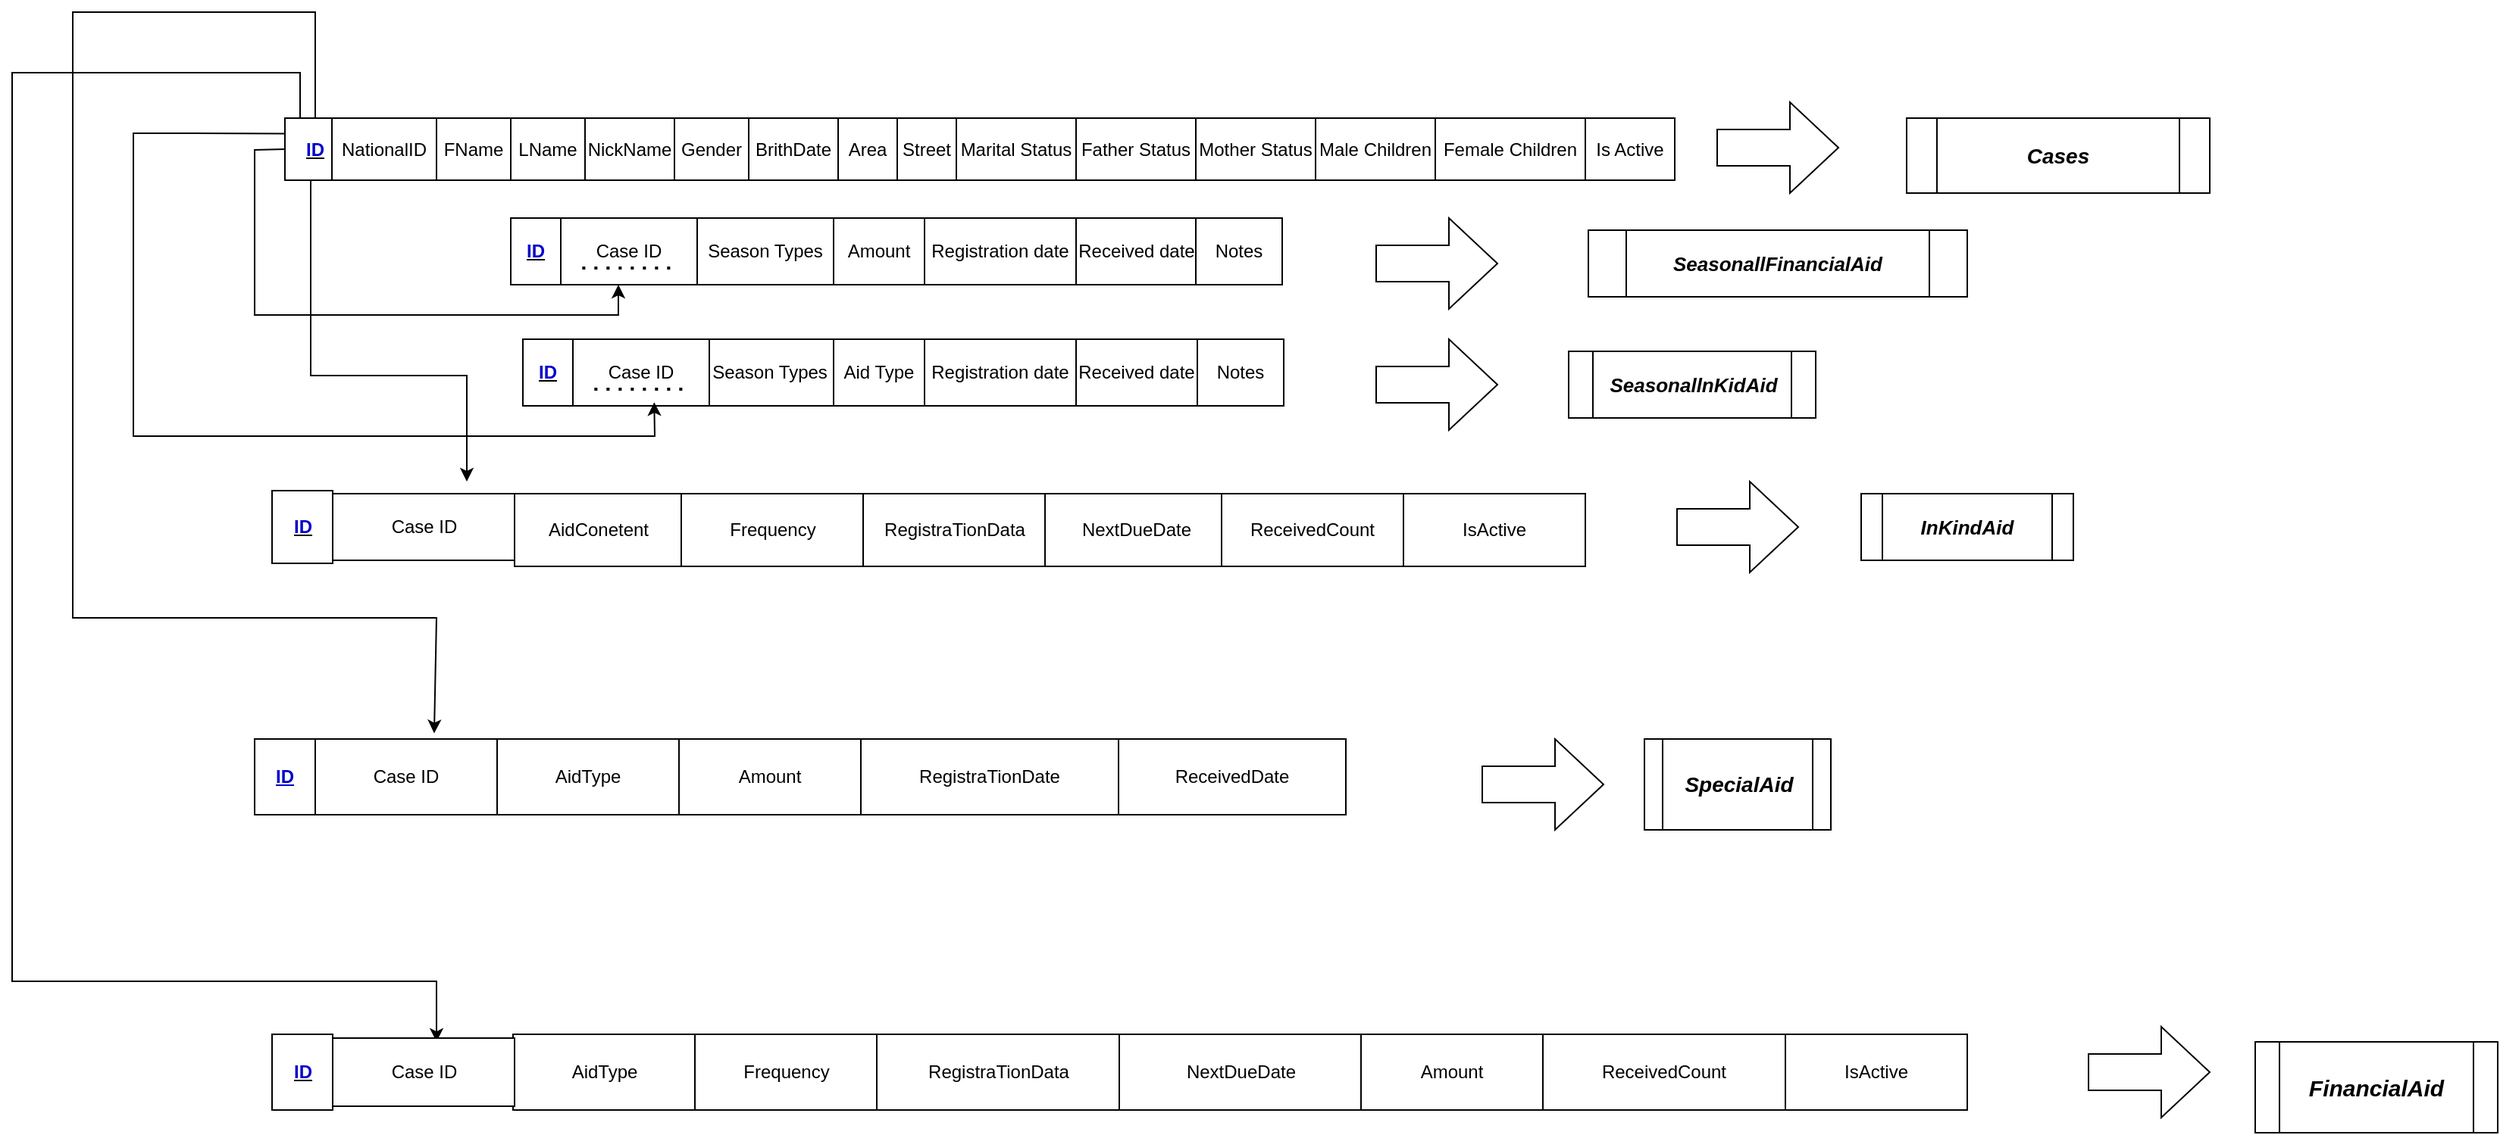 <mxfile version="26.0.4">
  <diagram name="Page-1" id="chUQzAX2jWDJ99c_aO13">
    <mxGraphModel dx="3676" dy="3312" grid="1" gridSize="10" guides="1" tooltips="1" connect="1" arrows="1" fold="1" page="1" pageScale="1" pageWidth="500" pageHeight="850" math="0" shadow="0">
      <root>
        <mxCell id="0" />
        <mxCell id="1" parent="0" />
        <mxCell id="rWfCg9TSfhqG7Xw_bbmV-16" value="" style="rounded=0;whiteSpace=wrap;html=1;" parent="1" vertex="1">
          <mxGeometry x="-80" y="110" width="910" height="41" as="geometry" />
        </mxCell>
        <mxCell id="cqWDmSOdRiG-y1bQQgDe-15" value="" style="edgeStyle=orthogonalEdgeStyle;rounded=0;orthogonalLoop=1;jettySize=auto;html=1;" parent="1" source="rWfCg9TSfhqG7Xw_bbmV-17" edge="1">
          <mxGeometry relative="1" as="geometry">
            <mxPoint x="40" y="350" as="targetPoint" />
            <Array as="points">
              <mxPoint x="-63" y="280" />
              <mxPoint x="40" y="280" />
            </Array>
          </mxGeometry>
        </mxCell>
        <mxCell id="rWfCg9TSfhqG7Xw_bbmV-17" value="&lt;b&gt;&lt;font style=&quot;color: rgb(0, 0, 204);&quot;&gt;ID&lt;/font&gt;&lt;/b&gt;" style="rounded=0;whiteSpace=wrap;html=1;labelBorderColor=none;strokeColor=default;align=center;verticalAlign=middle;fontFamily=Helvetica;fontSize=12;fontColor=default;fillColor=default;fontStyle=4" parent="1" vertex="1">
          <mxGeometry x="-80" y="110" width="40" height="41" as="geometry" />
        </mxCell>
        <mxCell id="rWfCg9TSfhqG7Xw_bbmV-18" value="NationalID" style="rounded=0;whiteSpace=wrap;html=1;" parent="1" vertex="1">
          <mxGeometry x="-49" y="110" width="69" height="41" as="geometry" />
        </mxCell>
        <mxCell id="rWfCg9TSfhqG7Xw_bbmV-20" value="FName" style="rounded=0;whiteSpace=wrap;html=1;" parent="1" vertex="1">
          <mxGeometry x="20" y="110" width="49" height="41" as="geometry" />
        </mxCell>
        <mxCell id="rWfCg9TSfhqG7Xw_bbmV-21" value="LName" style="rounded=0;whiteSpace=wrap;html=1;" parent="1" vertex="1">
          <mxGeometry x="69" y="110" width="49" height="41" as="geometry" />
        </mxCell>
        <mxCell id="rWfCg9TSfhqG7Xw_bbmV-22" value="NickName" style="rounded=0;whiteSpace=wrap;html=1;" parent="1" vertex="1">
          <mxGeometry x="118" y="110" width="59" height="41" as="geometry" />
        </mxCell>
        <mxCell id="rWfCg9TSfhqG7Xw_bbmV-23" value="Gender" style="rounded=0;whiteSpace=wrap;html=1;" parent="1" vertex="1">
          <mxGeometry x="177" y="110" width="49" height="41" as="geometry" />
        </mxCell>
        <mxCell id="rWfCg9TSfhqG7Xw_bbmV-24" value="BrithDate" style="rounded=0;whiteSpace=wrap;html=1;" parent="1" vertex="1">
          <mxGeometry x="226" y="110" width="59" height="41" as="geometry" />
        </mxCell>
        <mxCell id="rWfCg9TSfhqG7Xw_bbmV-26" value="Area" style="rounded=0;whiteSpace=wrap;html=1;" parent="1" vertex="1">
          <mxGeometry x="285" y="110" width="39" height="41" as="geometry" />
        </mxCell>
        <mxCell id="rWfCg9TSfhqG7Xw_bbmV-27" value="Street" style="rounded=0;whiteSpace=wrap;html=1;" parent="1" vertex="1">
          <mxGeometry x="324" y="110" width="39" height="41" as="geometry" />
        </mxCell>
        <mxCell id="rWfCg9TSfhqG7Xw_bbmV-28" value="Marital Status" style="rounded=0;whiteSpace=wrap;html=1;" parent="1" vertex="1">
          <mxGeometry x="363" y="110" width="79" height="41" as="geometry" />
        </mxCell>
        <mxCell id="rWfCg9TSfhqG7Xw_bbmV-29" value="Father Status" style="rounded=0;whiteSpace=wrap;html=1;" parent="1" vertex="1">
          <mxGeometry x="442" y="110" width="79" height="41" as="geometry" />
        </mxCell>
        <mxCell id="rWfCg9TSfhqG7Xw_bbmV-30" value="Mother Status" style="rounded=0;whiteSpace=wrap;html=1;" parent="1" vertex="1">
          <mxGeometry x="521" y="110" width="79" height="41" as="geometry" />
        </mxCell>
        <mxCell id="rWfCg9TSfhqG7Xw_bbmV-31" value="Male Children" style="rounded=0;whiteSpace=wrap;html=1;" parent="1" vertex="1">
          <mxGeometry x="600" y="110" width="79" height="41" as="geometry" />
        </mxCell>
        <mxCell id="rWfCg9TSfhqG7Xw_bbmV-32" value="Female Children" style="rounded=0;whiteSpace=wrap;html=1;" parent="1" vertex="1">
          <mxGeometry x="679" y="110" width="99" height="41" as="geometry" />
        </mxCell>
        <mxCell id="rWfCg9TSfhqG7Xw_bbmV-33" value="Is Active" style="rounded=0;whiteSpace=wrap;html=1;fontSize=12;" parent="1" vertex="1">
          <mxGeometry x="778" y="110" width="59" height="41" as="geometry" />
        </mxCell>
        <mxCell id="s3ZGzPAjasaIniYn7jiy-3" value="&lt;b&gt;&lt;font style=&quot;color: rgb(0, 0, 204);&quot;&gt;ID&lt;/font&gt;&lt;/b&gt;" style="rounded=0;whiteSpace=wrap;html=1;labelBorderColor=none;strokeColor=default;align=center;verticalAlign=middle;fontFamily=Helvetica;fontSize=12;fontColor=default;fillColor=default;fontStyle=4" parent="1" vertex="1">
          <mxGeometry x="69" y="176" width="33" height="44" as="geometry" />
        </mxCell>
        <mxCell id="s3ZGzPAjasaIniYn7jiy-8" value="Season Types" style="rounded=0;whiteSpace=wrap;html=1;" parent="1" vertex="1">
          <mxGeometry x="192" y="176" width="90" height="44" as="geometry" />
        </mxCell>
        <mxCell id="s3ZGzPAjasaIniYn7jiy-9" value="Amount" style="rounded=0;whiteSpace=wrap;html=1;" parent="1" vertex="1">
          <mxGeometry x="282" y="176" width="60" height="44" as="geometry" />
        </mxCell>
        <mxCell id="s3ZGzPAjasaIniYn7jiy-10" value="Registration date" style="rounded=0;whiteSpace=wrap;html=1;" parent="1" vertex="1">
          <mxGeometry x="342" y="176" width="100" height="44" as="geometry" />
        </mxCell>
        <mxCell id="s3ZGzPAjasaIniYn7jiy-11" value="Received date" style="rounded=0;whiteSpace=wrap;html=1;" parent="1" vertex="1">
          <mxGeometry x="442" y="176" width="80" height="44" as="geometry" />
        </mxCell>
        <mxCell id="s3ZGzPAjasaIniYn7jiy-12" value="Notes" style="rounded=0;whiteSpace=wrap;html=1;" parent="1" vertex="1">
          <mxGeometry x="521" y="176" width="57" height="44" as="geometry" />
        </mxCell>
        <mxCell id="s3ZGzPAjasaIniYn7jiy-23" value="" style="group" parent="1" vertex="1" connectable="0">
          <mxGeometry x="102" y="176" width="90" height="44" as="geometry" />
        </mxCell>
        <mxCell id="s3ZGzPAjasaIniYn7jiy-4" value="Case ID" style="rounded=0;whiteSpace=wrap;html=1;" parent="s3ZGzPAjasaIniYn7jiy-23" vertex="1">
          <mxGeometry width="90" height="44" as="geometry" />
        </mxCell>
        <mxCell id="s3ZGzPAjasaIniYn7jiy-20" value="" style="endArrow=none;dashed=1;html=1;dashPattern=1 3;strokeWidth=2;rounded=0;" parent="s3ZGzPAjasaIniYn7jiy-23" edge="1">
          <mxGeometry width="50" height="50" relative="1" as="geometry">
            <mxPoint x="14.178" y="33" as="sourcePoint" />
            <mxPoint x="75.822" y="33" as="targetPoint" />
            <Array as="points">
              <mxPoint x="38.836" y="33" />
            </Array>
          </mxGeometry>
        </mxCell>
        <mxCell id="s3ZGzPAjasaIniYn7jiy-30" value="" style="endArrow=classic;html=1;rounded=0;exitX=0;exitY=0.5;exitDx=0;exitDy=0;" parent="1" source="rWfCg9TSfhqG7Xw_bbmV-17" edge="1">
          <mxGeometry width="50" height="50" relative="1" as="geometry">
            <mxPoint x="-100" y="140" as="sourcePoint" />
            <mxPoint x="140" y="220" as="targetPoint" />
            <Array as="points">
              <mxPoint x="-100" y="131" />
              <mxPoint x="-100" y="160" />
              <mxPoint x="-100" y="180" />
              <mxPoint x="-100" y="198" />
              <mxPoint x="-100" y="240" />
              <mxPoint x="-20" y="240" />
              <mxPoint x="20" y="240" />
              <mxPoint x="140" y="240" />
            </Array>
          </mxGeometry>
        </mxCell>
        <mxCell id="s3ZGzPAjasaIniYn7jiy-32" value="&lt;b&gt;&lt;font style=&quot;color: rgb(0, 0, 204);&quot;&gt;ID&lt;/font&gt;&lt;/b&gt;" style="rounded=0;whiteSpace=wrap;html=1;labelBorderColor=none;strokeColor=default;align=center;verticalAlign=middle;fontFamily=Helvetica;fontSize=12;fontColor=default;fillColor=default;fontStyle=4" parent="1" vertex="1">
          <mxGeometry x="77" y="256" width="33" height="44" as="geometry" />
        </mxCell>
        <mxCell id="s3ZGzPAjasaIniYn7jiy-33" value="Season Types" style="rounded=0;whiteSpace=wrap;html=1;" parent="1" vertex="1">
          <mxGeometry x="195" y="256" width="90" height="44" as="geometry" />
        </mxCell>
        <mxCell id="s3ZGzPAjasaIniYn7jiy-34" value="Aid Type" style="rounded=0;whiteSpace=wrap;html=1;" parent="1" vertex="1">
          <mxGeometry x="282" y="256" width="60" height="44" as="geometry" />
        </mxCell>
        <mxCell id="s3ZGzPAjasaIniYn7jiy-35" value="Registration date" style="rounded=0;whiteSpace=wrap;html=1;" parent="1" vertex="1">
          <mxGeometry x="342" y="256" width="100" height="44" as="geometry" />
        </mxCell>
        <mxCell id="s3ZGzPAjasaIniYn7jiy-36" value="Received date" style="rounded=0;whiteSpace=wrap;html=1;" parent="1" vertex="1">
          <mxGeometry x="442" y="256" width="80" height="44" as="geometry" />
        </mxCell>
        <mxCell id="s3ZGzPAjasaIniYn7jiy-37" value="Notes" style="rounded=0;whiteSpace=wrap;html=1;" parent="1" vertex="1">
          <mxGeometry x="522" y="256" width="57" height="44" as="geometry" />
        </mxCell>
        <mxCell id="s3ZGzPAjasaIniYn7jiy-38" value="" style="group" parent="1" vertex="1" connectable="0">
          <mxGeometry x="110" y="256" width="90" height="44" as="geometry" />
        </mxCell>
        <mxCell id="s3ZGzPAjasaIniYn7jiy-39" value="Case ID" style="rounded=0;whiteSpace=wrap;html=1;" parent="s3ZGzPAjasaIniYn7jiy-38" vertex="1">
          <mxGeometry width="90" height="44" as="geometry" />
        </mxCell>
        <mxCell id="s3ZGzPAjasaIniYn7jiy-40" value="" style="endArrow=none;dashed=1;html=1;dashPattern=1 3;strokeWidth=2;rounded=0;" parent="s3ZGzPAjasaIniYn7jiy-38" edge="1">
          <mxGeometry width="50" height="50" relative="1" as="geometry">
            <mxPoint x="14.178" y="33" as="sourcePoint" />
            <mxPoint x="75.822" y="33" as="targetPoint" />
            <Array as="points">
              <mxPoint x="38.836" y="33" />
            </Array>
          </mxGeometry>
        </mxCell>
        <mxCell id="s3ZGzPAjasaIniYn7jiy-42" value="" style="endArrow=classic;html=1;rounded=0;exitX=0;exitY=0.25;exitDx=0;exitDy=0;entryX=0.596;entryY=0.945;entryDx=0;entryDy=0;entryPerimeter=0;" parent="1" source="rWfCg9TSfhqG7Xw_bbmV-17" target="s3ZGzPAjasaIniYn7jiy-39" edge="1">
          <mxGeometry width="50" height="50" relative="1" as="geometry">
            <mxPoint x="-60" y="160" as="sourcePoint" />
            <mxPoint x="10" y="380" as="targetPoint" />
            <Array as="points">
              <mxPoint x="-140" y="120" />
              <mxPoint x="-180" y="120" />
              <mxPoint x="-180" y="200" />
              <mxPoint x="-180" y="278" />
              <mxPoint x="-180" y="320" />
              <mxPoint x="-80" y="320" />
              <mxPoint x="-50" y="320" />
              <mxPoint y="320" />
              <mxPoint x="80" y="320" />
              <mxPoint x="130" y="320" />
              <mxPoint x="164" y="320" />
            </Array>
          </mxGeometry>
        </mxCell>
        <mxCell id="cqWDmSOdRiG-y1bQQgDe-6" value="&lt;b&gt;&lt;u&gt;&lt;font style=&quot;color: rgb(0, 0, 204);&quot;&gt;ID&lt;/font&gt;&lt;/u&gt;&lt;/b&gt;" style="rounded=0;whiteSpace=wrap;html=1;" parent="1" vertex="1">
          <mxGeometry x="-88.5" y="356" width="40" height="48" as="geometry" />
        </mxCell>
        <mxCell id="cqWDmSOdRiG-y1bQQgDe-7" value="AidConetent" style="rounded=0;whiteSpace=wrap;html=1;" parent="1" vertex="1">
          <mxGeometry x="71.5" y="358" width="110" height="48" as="geometry" />
        </mxCell>
        <mxCell id="cqWDmSOdRiG-y1bQQgDe-8" value="Frequency" style="rounded=0;whiteSpace=wrap;html=1;" parent="1" vertex="1">
          <mxGeometry x="181.5" y="358" width="120" height="48" as="geometry" />
        </mxCell>
        <mxCell id="cqWDmSOdRiG-y1bQQgDe-10" value="RegistraTionData" style="rounded=0;whiteSpace=wrap;html=1;" parent="1" vertex="1">
          <mxGeometry x="301.5" y="358" width="120" height="48" as="geometry" />
        </mxCell>
        <mxCell id="cqWDmSOdRiG-y1bQQgDe-11" value="NextDueDate" style="rounded=0;whiteSpace=wrap;html=1;" parent="1" vertex="1">
          <mxGeometry x="421.5" y="358" width="120" height="48" as="geometry" />
        </mxCell>
        <mxCell id="cqWDmSOdRiG-y1bQQgDe-12" value="ReceivedCount" style="rounded=0;whiteSpace=wrap;html=1;" parent="1" vertex="1">
          <mxGeometry x="538" y="358" width="120" height="48" as="geometry" />
        </mxCell>
        <mxCell id="cqWDmSOdRiG-y1bQQgDe-13" value="IsActive" style="rounded=0;whiteSpace=wrap;html=1;" parent="1" vertex="1">
          <mxGeometry x="658" y="358" width="120" height="48" as="geometry" />
        </mxCell>
        <mxCell id="cqWDmSOdRiG-y1bQQgDe-16" value="" style="shape=singleArrow;whiteSpace=wrap;html=1;arrowWidth=0.4;arrowSize=0.4;rounded=0;" parent="1" vertex="1">
          <mxGeometry x="838.5" y="350" width="80" height="60" as="geometry" />
        </mxCell>
        <mxCell id="cqWDmSOdRiG-y1bQQgDe-18" value="&lt;b&gt;&lt;font style=&quot;font-size: 13px;&quot;&gt;&lt;i&gt;InKindAid&lt;/i&gt;&lt;/font&gt;&lt;/b&gt;" style="shape=process;whiteSpace=wrap;html=1;backgroundOutline=1;rounded=0;" parent="1" vertex="1">
          <mxGeometry x="960" y="358" width="140" height="44" as="geometry" />
        </mxCell>
        <mxCell id="cqWDmSOdRiG-y1bQQgDe-20" value="&lt;b&gt;&lt;i&gt;&lt;font style=&quot;font-size: 13px;&quot;&gt;SeasonallnKidAid&lt;/font&gt;&lt;/i&gt;&lt;/b&gt;" style="shape=process;whiteSpace=wrap;html=1;backgroundOutline=1;rounded=0;" parent="1" vertex="1">
          <mxGeometry x="767" y="264" width="163" height="44" as="geometry" />
        </mxCell>
        <mxCell id="cqWDmSOdRiG-y1bQQgDe-22" value="" style="shape=singleArrow;whiteSpace=wrap;html=1;arrowWidth=0.4;arrowSize=0.4;rounded=0;" parent="1" vertex="1">
          <mxGeometry x="640" y="256" width="80" height="60" as="geometry" />
        </mxCell>
        <mxCell id="cqWDmSOdRiG-y1bQQgDe-24" value="" style="shape=singleArrow;whiteSpace=wrap;html=1;arrowWidth=0.4;arrowSize=0.4;rounded=0;" parent="1" vertex="1">
          <mxGeometry x="640" y="176" width="80" height="60" as="geometry" />
        </mxCell>
        <mxCell id="cqWDmSOdRiG-y1bQQgDe-26" value="&lt;b&gt;&lt;i&gt;&lt;font style=&quot;font-size: 13px;&quot;&gt;SeasonallFinancialAid&lt;/font&gt;&lt;/i&gt;&lt;/b&gt;" style="shape=process;whiteSpace=wrap;html=1;backgroundOutline=1;rounded=0;" parent="1" vertex="1">
          <mxGeometry x="780" y="184" width="250" height="44" as="geometry" />
        </mxCell>
        <mxCell id="cqWDmSOdRiG-y1bQQgDe-28" value="" style="shape=singleArrow;whiteSpace=wrap;html=1;arrowWidth=0.4;arrowSize=0.4;rounded=0;" parent="1" vertex="1">
          <mxGeometry x="865" y="99.5" width="80" height="60" as="geometry" />
        </mxCell>
        <mxCell id="cqWDmSOdRiG-y1bQQgDe-30" value="&lt;b&gt;&lt;i&gt;&lt;font style=&quot;font-size: 14px;&quot;&gt;Cases&lt;/font&gt;&lt;/i&gt;&lt;/b&gt;" style="shape=process;whiteSpace=wrap;html=1;backgroundOutline=1;rounded=0;" parent="1" vertex="1">
          <mxGeometry x="990" y="110" width="200" height="49.5" as="geometry" />
        </mxCell>
        <mxCell id="cqWDmSOdRiG-y1bQQgDe-32" value="&lt;font style=&quot;color: rgb(0, 0, 204);&quot;&gt;&lt;b&gt;&lt;u&gt;ID&lt;/u&gt;&lt;/b&gt;&lt;/font&gt;" style="rounded=0;whiteSpace=wrap;html=1;" parent="1" vertex="1">
          <mxGeometry x="-100" y="520" width="40" height="50" as="geometry" />
        </mxCell>
        <mxCell id="cqWDmSOdRiG-y1bQQgDe-34" value="AidType" style="rounded=0;whiteSpace=wrap;html=1;" parent="1" vertex="1">
          <mxGeometry x="60" y="520" width="120" height="50" as="geometry" />
        </mxCell>
        <mxCell id="cqWDmSOdRiG-y1bQQgDe-35" value="Amount" style="rounded=0;whiteSpace=wrap;html=1;" parent="1" vertex="1">
          <mxGeometry x="180" y="520" width="120" height="50" as="geometry" />
        </mxCell>
        <mxCell id="cqWDmSOdRiG-y1bQQgDe-36" value="RegistraTionDate" style="rounded=0;whiteSpace=wrap;html=1;" parent="1" vertex="1">
          <mxGeometry x="300" y="520" width="170" height="50" as="geometry" />
        </mxCell>
        <mxCell id="cqWDmSOdRiG-y1bQQgDe-37" value="ReceivedDate" style="rounded=0;whiteSpace=wrap;html=1;" parent="1" vertex="1">
          <mxGeometry x="470" y="520" width="150" height="50" as="geometry" />
        </mxCell>
        <mxCell id="cqWDmSOdRiG-y1bQQgDe-41" value="" style="endArrow=classic;html=1;rounded=0;entryX=0.654;entryY=-0.075;entryDx=0;entryDy=0;exitX=0.5;exitY=0;exitDx=0;exitDy=0;entryPerimeter=0;" parent="1" source="rWfCg9TSfhqG7Xw_bbmV-17" target="1GrM7Xqsn6JVTcsqMOQJ-6" edge="1">
          <mxGeometry width="50" height="50" relative="1" as="geometry">
            <mxPoint x="-100" y="80" as="sourcePoint" />
            <mxPoint x="470" y="200" as="targetPoint" />
            <Array as="points">
              <mxPoint x="-60" y="80" />
              <mxPoint x="-60" y="40" />
              <mxPoint x="-220" y="40" />
              <mxPoint x="-220" y="190" />
              <mxPoint x="-220" y="320" />
              <mxPoint x="-220" y="440" />
              <mxPoint x="-100" y="440" />
              <mxPoint x="20" y="440" />
            </Array>
          </mxGeometry>
        </mxCell>
        <mxCell id="cqWDmSOdRiG-y1bQQgDe-42" value="&lt;b&gt;&lt;u&gt;&lt;font style=&quot;color: rgb(0, 0, 204);&quot;&gt;ID&lt;/font&gt;&lt;/u&gt;&lt;/b&gt;" style="rounded=0;whiteSpace=wrap;html=1;" parent="1" vertex="1">
          <mxGeometry x="-88.5" y="715" width="40" height="50" as="geometry" />
        </mxCell>
        <mxCell id="cqWDmSOdRiG-y1bQQgDe-43" value="AidType" style="rounded=0;whiteSpace=wrap;html=1;" parent="1" vertex="1">
          <mxGeometry x="70.5" y="715" width="120" height="50" as="geometry" />
        </mxCell>
        <mxCell id="cqWDmSOdRiG-y1bQQgDe-44" value="Frequency" style="rounded=0;whiteSpace=wrap;html=1;" parent="1" vertex="1">
          <mxGeometry x="190.5" y="715" width="120" height="50" as="geometry" />
        </mxCell>
        <mxCell id="cqWDmSOdRiG-y1bQQgDe-45" value="RegistraTionData" style="rounded=0;whiteSpace=wrap;html=1;" parent="1" vertex="1">
          <mxGeometry x="310.5" y="715" width="160" height="50" as="geometry" />
        </mxCell>
        <mxCell id="cqWDmSOdRiG-y1bQQgDe-46" value="NextDueDate" style="rounded=0;whiteSpace=wrap;html=1;" parent="1" vertex="1">
          <mxGeometry x="470.5" y="715" width="160" height="50" as="geometry" />
        </mxCell>
        <mxCell id="cqWDmSOdRiG-y1bQQgDe-47" value="Amount" style="rounded=0;whiteSpace=wrap;html=1;" parent="1" vertex="1">
          <mxGeometry x="630" y="715" width="120" height="50" as="geometry" />
        </mxCell>
        <mxCell id="cqWDmSOdRiG-y1bQQgDe-48" value="ReceivedCount" style="rounded=0;whiteSpace=wrap;html=1;" parent="1" vertex="1">
          <mxGeometry x="750" y="715" width="160" height="50" as="geometry" />
        </mxCell>
        <mxCell id="cqWDmSOdRiG-y1bQQgDe-49" value="IsActive" style="rounded=0;whiteSpace=wrap;html=1;" parent="1" vertex="1">
          <mxGeometry x="910" y="715" width="120" height="50" as="geometry" />
        </mxCell>
        <mxCell id="cqWDmSOdRiG-y1bQQgDe-50" value="" style="endArrow=classic;html=1;rounded=0;exitX=0.25;exitY=0;exitDx=0;exitDy=0;entryX=0.571;entryY=0.056;entryDx=0;entryDy=0;entryPerimeter=0;" parent="1" source="rWfCg9TSfhqG7Xw_bbmV-17" target="1GrM7Xqsn6JVTcsqMOQJ-7" edge="1">
          <mxGeometry width="50" height="50" relative="1" as="geometry">
            <mxPoint x="-80" as="sourcePoint" />
            <mxPoint x="20" y="680" as="targetPoint" />
            <Array as="points">
              <mxPoint x="-70" y="80" />
              <mxPoint x="-100" y="80" />
              <mxPoint x="-160" y="80" />
              <mxPoint x="-260" y="80" />
              <mxPoint x="-260" y="330" />
              <mxPoint x="-260" y="680" />
              <mxPoint x="-210" y="680" />
              <mxPoint x="-130" y="680" />
              <mxPoint x="20" y="680" />
            </Array>
          </mxGeometry>
        </mxCell>
        <mxCell id="cqWDmSOdRiG-y1bQQgDe-53" value="" style="shape=singleArrow;whiteSpace=wrap;html=1;arrowWidth=0.4;arrowSize=0.4;rounded=0;" parent="1" vertex="1">
          <mxGeometry x="710" y="520" width="80" height="60" as="geometry" />
        </mxCell>
        <mxCell id="cqWDmSOdRiG-y1bQQgDe-54" value="&lt;b&gt;&lt;i&gt;&lt;font style=&quot;font-size: 14px;&quot;&gt;SpecialAid&lt;/font&gt;&lt;/i&gt;&lt;/b&gt;" style="shape=process;whiteSpace=wrap;html=1;backgroundOutline=1;rounded=0;" parent="1" vertex="1">
          <mxGeometry x="817" y="520" width="123" height="60" as="geometry" />
        </mxCell>
        <mxCell id="cqWDmSOdRiG-y1bQQgDe-56" value="" style="shape=singleArrow;whiteSpace=wrap;html=1;arrowWidth=0.4;arrowSize=0.4;rounded=0;" parent="1" vertex="1">
          <mxGeometry x="1110" y="710" width="80" height="60" as="geometry" />
        </mxCell>
        <mxCell id="cqWDmSOdRiG-y1bQQgDe-58" value="&lt;b&gt;&lt;i&gt;&lt;font style=&quot;font-size: 15px;&quot;&gt;FinancialAid&lt;/font&gt;&lt;/i&gt;&lt;/b&gt;" style="shape=process;whiteSpace=wrap;html=1;backgroundOutline=1;rounded=0;" parent="1" vertex="1">
          <mxGeometry x="1220" y="720" width="160" height="60" as="geometry" />
        </mxCell>
        <mxCell id="1GrM7Xqsn6JVTcsqMOQJ-5" value="Case ID" style="rounded=0;whiteSpace=wrap;html=1;" parent="1" vertex="1">
          <mxGeometry x="-48.5" y="358" width="120" height="44" as="geometry" />
        </mxCell>
        <mxCell id="1GrM7Xqsn6JVTcsqMOQJ-6" value="Case ID" style="rounded=0;whiteSpace=wrap;html=1;" parent="1" vertex="1">
          <mxGeometry x="-60" y="520" width="120" height="50" as="geometry" />
        </mxCell>
        <mxCell id="1GrM7Xqsn6JVTcsqMOQJ-7" value="Case ID" style="rounded=0;whiteSpace=wrap;html=1;" parent="1" vertex="1">
          <mxGeometry x="-48.5" y="717.5" width="120" height="45" as="geometry" />
        </mxCell>
      </root>
    </mxGraphModel>
  </diagram>
</mxfile>
